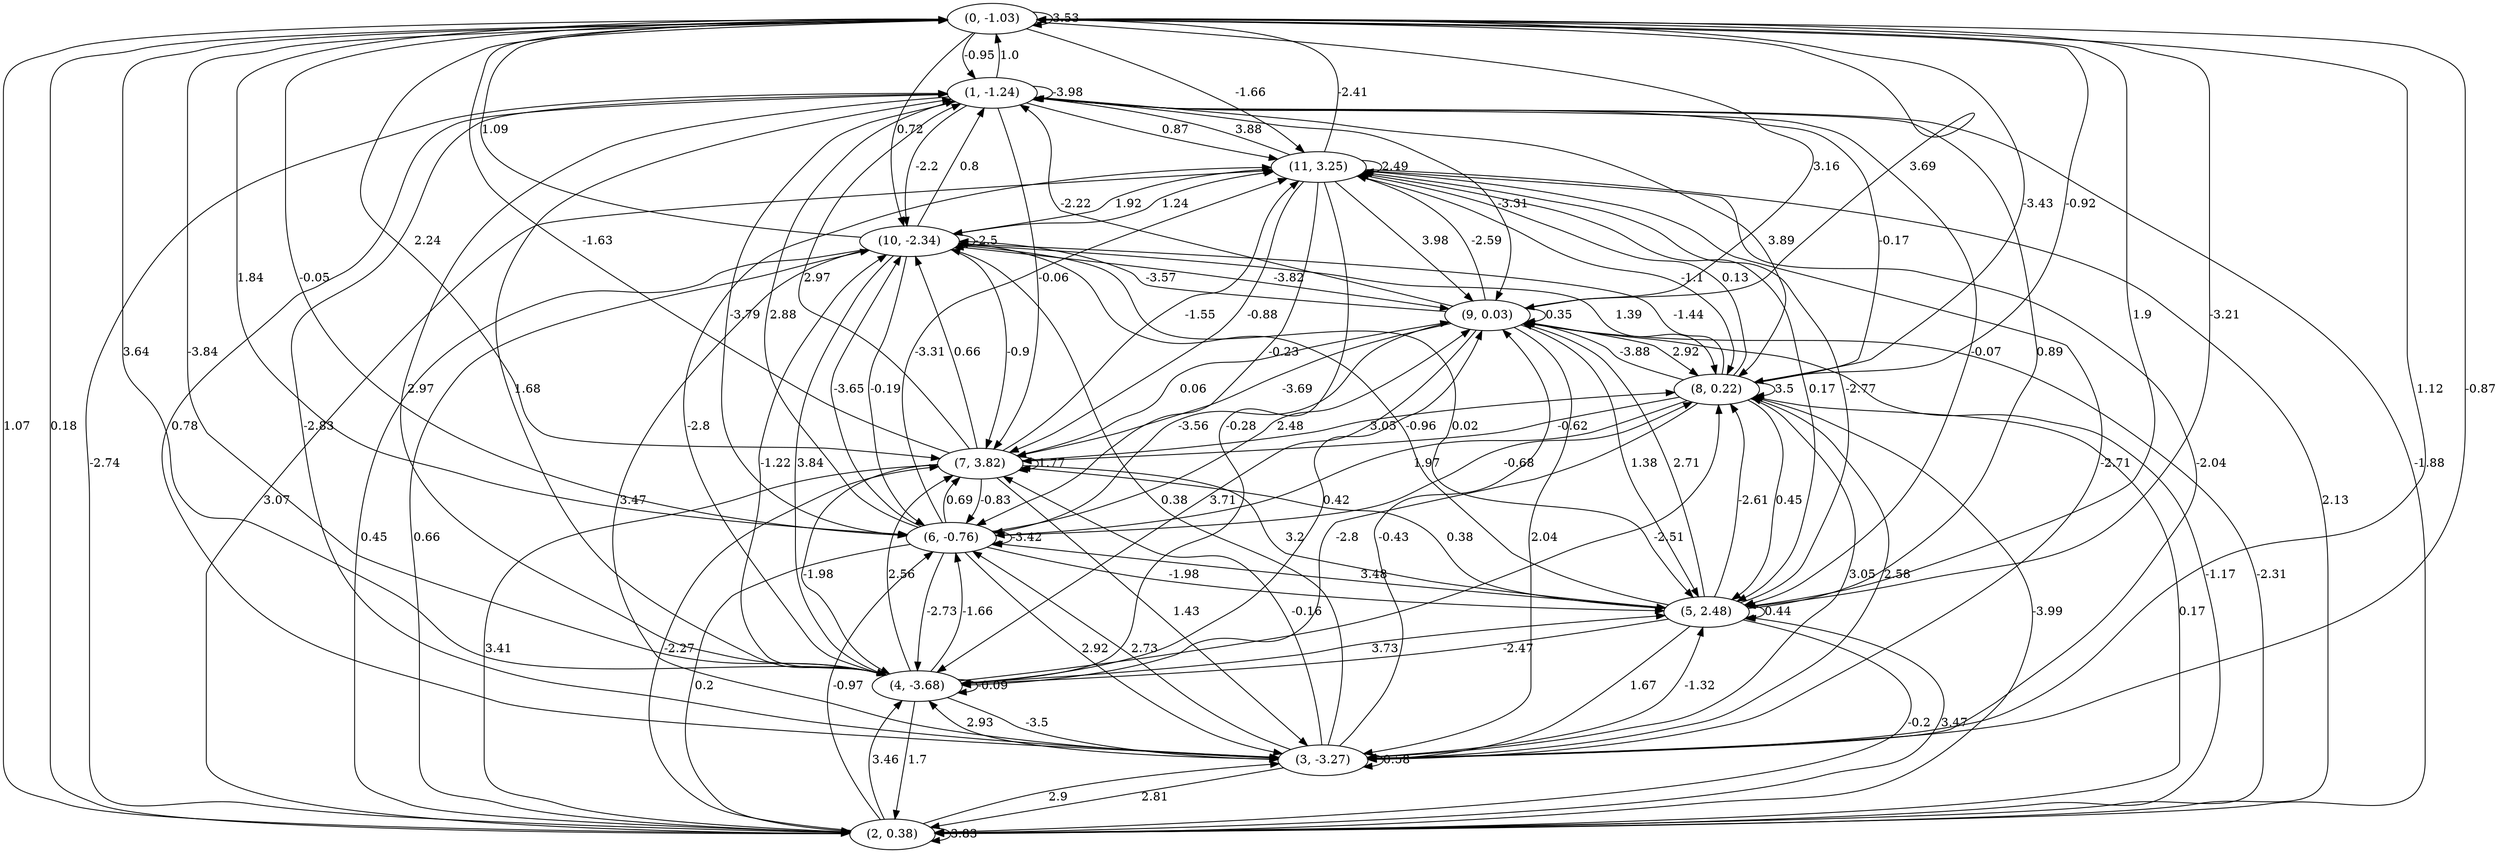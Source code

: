 digraph {
    0 [ label = "(0, -1.03)" ]
    1 [ label = "(1, -1.24)" ]
    2 [ label = "(2, 0.38)" ]
    3 [ label = "(3, -3.27)" ]
    4 [ label = "(4, -3.68)" ]
    5 [ label = "(5, 2.48)" ]
    6 [ label = "(6, -0.76)" ]
    7 [ label = "(7, 3.82)" ]
    8 [ label = "(8, 0.22)" ]
    9 [ label = "(9, 0.03)" ]
    10 [ label = "(10, -2.34)" ]
    11 [ label = "(11, 3.25)" ]
    0 -> 0 [ label = "3.53" ]
    1 -> 1 [ label = "-3.98" ]
    2 -> 2 [ label = "3.83" ]
    3 -> 3 [ label = "0.58" ]
    4 -> 4 [ label = "-0.09" ]
    5 -> 5 [ label = "0.44" ]
    6 -> 6 [ label = "-3.42" ]
    7 -> 7 [ label = "1.77" ]
    8 -> 8 [ label = "3.5" ]
    9 -> 9 [ label = "0.35" ]
    10 -> 10 [ label = "-2.5" ]
    11 -> 11 [ label = "2.49" ]
    1 -> 0 [ label = "1.0" ]
    2 -> 0 [ label = "0.18" ]
    3 -> 0 [ label = "-0.87" ]
    4 -> 0 [ label = "-3.84" ]
    5 -> 0 [ label = "-3.21" ]
    6 -> 0 [ label = "-0.05" ]
    7 -> 0 [ label = "-1.63" ]
    8 -> 0 [ label = "-0.92" ]
    9 -> 0 [ label = "3.69" ]
    10 -> 0 [ label = "1.09" ]
    11 -> 0 [ label = "-2.41" ]
    0 -> 1 [ label = "-0.95" ]
    2 -> 1 [ label = "-2.74" ]
    3 -> 1 [ label = "-2.83" ]
    4 -> 1 [ label = "1.68" ]
    5 -> 1 [ label = "0.89" ]
    6 -> 1 [ label = "2.88" ]
    7 -> 1 [ label = "2.97" ]
    8 -> 1 [ label = "-0.17" ]
    9 -> 1 [ label = "-2.22" ]
    10 -> 1 [ label = "0.8" ]
    11 -> 1 [ label = "3.88" ]
    0 -> 2 [ label = "1.07" ]
    1 -> 2 [ label = "-1.88" ]
    3 -> 2 [ label = "2.81" ]
    4 -> 2 [ label = "1.7" ]
    5 -> 2 [ label = "-0.2" ]
    6 -> 2 [ label = "0.2" ]
    7 -> 2 [ label = "3.41" ]
    8 -> 2 [ label = "-3.99" ]
    9 -> 2 [ label = "-1.17" ]
    10 -> 2 [ label = "0.45" ]
    11 -> 2 [ label = "2.13" ]
    0 -> 3 [ label = "1.12" ]
    1 -> 3 [ label = "0.78" ]
    2 -> 3 [ label = "2.9" ]
    4 -> 3 [ label = "-3.5" ]
    5 -> 3 [ label = "1.67" ]
    6 -> 3 [ label = "2.92" ]
    7 -> 3 [ label = "1.43" ]
    8 -> 3 [ label = "3.05" ]
    9 -> 3 [ label = "2.04" ]
    10 -> 3 [ label = "3.47" ]
    11 -> 3 [ label = "-2.04" ]
    0 -> 4 [ label = "3.64" ]
    1 -> 4 [ label = "2.97" ]
    2 -> 4 [ label = "3.46" ]
    3 -> 4 [ label = "2.93" ]
    5 -> 4 [ label = "-2.47" ]
    6 -> 4 [ label = "-2.73" ]
    7 -> 4 [ label = "-1.98" ]
    8 -> 4 [ label = "-2.8" ]
    9 -> 4 [ label = "3.71" ]
    10 -> 4 [ label = "3.84" ]
    11 -> 4 [ label = "-0.28" ]
    0 -> 5 [ label = "1.9" ]
    1 -> 5 [ label = "-0.07" ]
    2 -> 5 [ label = "3.47" ]
    3 -> 5 [ label = "-1.32" ]
    4 -> 5 [ label = "3.73" ]
    6 -> 5 [ label = "-1.98" ]
    7 -> 5 [ label = "3.2" ]
    8 -> 5 [ label = "0.45" ]
    9 -> 5 [ label = "1.38" ]
    10 -> 5 [ label = "0.02" ]
    11 -> 5 [ label = "0.17" ]
    0 -> 6 [ label = "1.84" ]
    1 -> 6 [ label = "-3.79" ]
    2 -> 6 [ label = "-0.97" ]
    3 -> 6 [ label = "2.73" ]
    4 -> 6 [ label = "-1.66" ]
    5 -> 6 [ label = "3.48" ]
    7 -> 6 [ label = "-0.83" ]
    8 -> 6 [ label = "1.97" ]
    9 -> 6 [ label = "-3.56" ]
    10 -> 6 [ label = "-0.19" ]
    11 -> 6 [ label = "-0.23" ]
    0 -> 7 [ label = "2.24" ]
    1 -> 7 [ label = "-0.06" ]
    2 -> 7 [ label = "-2.27" ]
    3 -> 7 [ label = "-0.16" ]
    4 -> 7 [ label = "2.56" ]
    5 -> 7 [ label = "0.38" ]
    6 -> 7 [ label = "0.69" ]
    8 -> 7 [ label = "-0.62" ]
    9 -> 7 [ label = "-3.69" ]
    10 -> 7 [ label = "-0.9" ]
    11 -> 7 [ label = "-0.88" ]
    0 -> 8 [ label = "-3.43" ]
    1 -> 8 [ label = "3.89" ]
    2 -> 8 [ label = "0.17" ]
    3 -> 8 [ label = "2.58" ]
    4 -> 8 [ label = "-2.51" ]
    5 -> 8 [ label = "-2.61" ]
    6 -> 8 [ label = "-0.68" ]
    7 -> 8 [ label = "3.05" ]
    9 -> 8 [ label = "2.92" ]
    10 -> 8 [ label = "1.39" ]
    11 -> 8 [ label = "-1.1" ]
    0 -> 9 [ label = "3.16" ]
    1 -> 9 [ label = "-3.31" ]
    2 -> 9 [ label = "-2.31" ]
    3 -> 9 [ label = "-0.43" ]
    4 -> 9 [ label = "0.42" ]
    5 -> 9 [ label = "2.71" ]
    6 -> 9 [ label = "2.48" ]
    7 -> 9 [ label = "0.06" ]
    8 -> 9 [ label = "-3.88" ]
    10 -> 9 [ label = "-3.82" ]
    11 -> 9 [ label = "3.98" ]
    0 -> 10 [ label = "0.72" ]
    1 -> 10 [ label = "-2.2" ]
    2 -> 10 [ label = "0.66" ]
    3 -> 10 [ label = "0.38" ]
    4 -> 10 [ label = "-1.22" ]
    5 -> 10 [ label = "-0.96" ]
    6 -> 10 [ label = "-3.65" ]
    7 -> 10 [ label = "0.66" ]
    8 -> 10 [ label = "-1.44" ]
    9 -> 10 [ label = "-3.57" ]
    11 -> 10 [ label = "1.92" ]
    0 -> 11 [ label = "-1.66" ]
    1 -> 11 [ label = "0.87" ]
    2 -> 11 [ label = "3.07" ]
    3 -> 11 [ label = "-2.71" ]
    4 -> 11 [ label = "-2.8" ]
    5 -> 11 [ label = "-2.77" ]
    6 -> 11 [ label = "-3.31" ]
    7 -> 11 [ label = "-1.55" ]
    8 -> 11 [ label = "0.13" ]
    9 -> 11 [ label = "-2.59" ]
    10 -> 11 [ label = "1.24" ]
}

